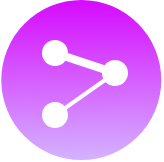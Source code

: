 <mxfile scale="4" border="0">
    <diagram id="Rwav-2pmacAWZ5hnNieE" name="Page-1">
        <mxGraphModel dx="465" dy="372" grid="1" gridSize="10" guides="1" tooltips="1" connect="1" arrows="1" fold="1" page="1" pageScale="1" pageWidth="827" pageHeight="1169" math="0" shadow="0">
            <root>
                <mxCell id="0"/>
                <mxCell id="1" parent="0"/>
                <mxCell id="16" value="" style="rounded=1;whiteSpace=wrap;html=1;labelBackgroundColor=none;labelBorderColor=none;fontFamily=Comic Sans MS;fontSize=16;fontColor=#FFFFFF;fillColor=#D4B3FF;gradientColor=#D60AFF;strokeColor=none;gradientDirection=north;arcSize=50;" parent="1" vertex="1">
                    <mxGeometry x="-0.36" width="80" height="80" as="geometry"/>
                </mxCell>
                <mxCell id="25" style="edgeStyle=none;html=1;strokeColor=#ffffff;strokeWidth=2;startArrow=none;startFill=0;endArrow=none;endFill=0;sourcePerimeterSpacing=-3;targetPerimeterSpacing=-3;" edge="1" parent="1" source="20" target="22">
                    <mxGeometry relative="1" as="geometry"/>
                </mxCell>
                <mxCell id="20" value="" style="ellipse;whiteSpace=wrap;html=1;aspect=fixed;fillColor=default;gradientColor=none;strokeColor=none;" vertex="1" parent="1">
                    <mxGeometry x="20" y="51" width="13" height="13" as="geometry"/>
                </mxCell>
                <mxCell id="21" value="" style="ellipse;whiteSpace=wrap;html=1;aspect=fixed;fillColor=default;gradientColor=none;strokeColor=none;" vertex="1" parent="1">
                    <mxGeometry x="20" y="20" width="13" height="13" as="geometry"/>
                </mxCell>
                <mxCell id="26" style="edgeStyle=none;html=1;strokeColor=#ffffff;endArrow=none;endFill=0;strokeWidth=4;targetPerimeterSpacing=-2;sourcePerimeterSpacing=-2;" edge="1" parent="1" source="22" target="21">
                    <mxGeometry relative="1" as="geometry"/>
                </mxCell>
                <mxCell id="22" value="" style="ellipse;whiteSpace=wrap;html=1;aspect=fixed;fillColor=default;gradientColor=none;strokeColor=none;" vertex="1" parent="1">
                    <mxGeometry x="50" y="30" width="13" height="13" as="geometry"/>
                </mxCell>
            </root>
        </mxGraphModel>
    </diagram>
</mxfile>